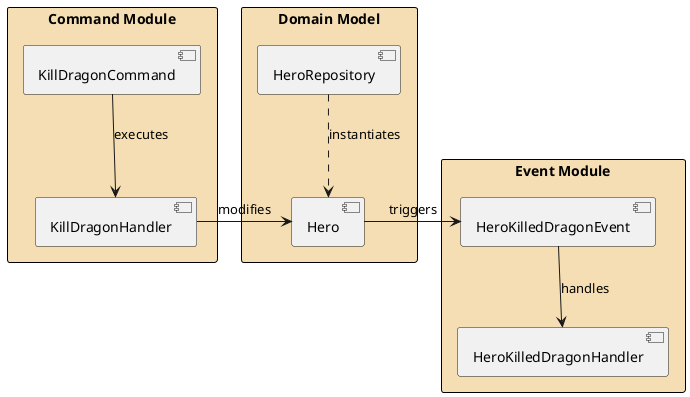 @startuml
skinparam rectangle {
  BackgroundColor Wheat
  BorderColor Black
}

' Command Handlers
rectangle "Command Module" {
  [KillDragonCommand] as KDC
  [KillDragonHandler] as KDHandler

  KDC -down-> KDHandler : executes
}

' Event Handlers
rectangle "Event Module" {
  [HeroKilledDragonEvent] as HKDEvent
  [HeroKilledDragonHandler] as HKDHandler

  HKDEvent -down-> HKDHandler : handles
}


' Models and Repositories
rectangle "Domain Model" {
  [Hero] as HeroModel
  [HeroRepository] as HRepo

  KDHandler -> HeroModel : modifies
  HRepo ..> HeroModel : instantiates
}

HeroModel -> HKDEvent : triggers

@enduml
